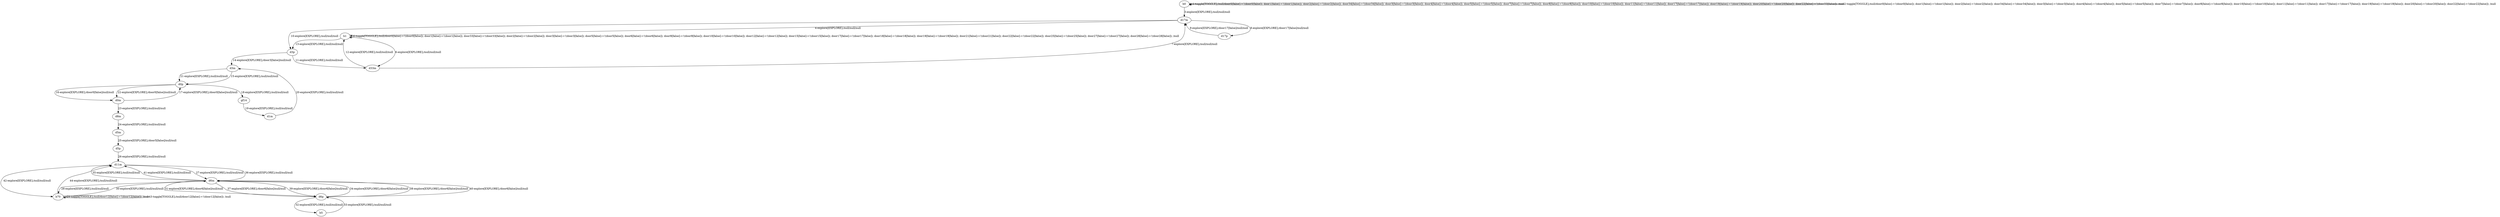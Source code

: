 # Total number of goals covered by this test: 2
# b5 --> d6p
# d6p --> b5

digraph g {
"b0" -> "b0" [label = "1-toggle[TOGGLE];/null/door0[false]:=!(door0[false]); door1[false]:=!(door1[false]); door2[false]:=!(door2[false]); door34[false]:=!(door34[false]); door3[false]:=!(door3[false]); door4[false]:=!(door4[false]); door5[false]:=!(door5[false]); door7[false]:=!(door7[false]); door8[false]:=!(door8[false]); door10[false]:=!(door10[false]); door11[false]:=!(door11[false]); door17[false]:=!(door17[false]); door19[false]:=!(door19[false]); door20[false]:=!(door20[false]); door22[false]:=!(door22[false]); /null"];
"b0" -> "b0" [label = "2-toggle[TOGGLE];/null/door0[false]:=!(door0[false]); door1[false]:=!(door1[false]); door2[false]:=!(door2[false]); door34[false]:=!(door34[false]); door3[false]:=!(door3[false]); door4[false]:=!(door4[false]); door5[false]:=!(door5[false]); door7[false]:=!(door7[false]); door8[false]:=!(door8[false]); door10[false]:=!(door10[false]); door11[false]:=!(door11[false]); door17[false]:=!(door17[false]); door19[false]:=!(door19[false]); door20[false]:=!(door20[false]); door22[false]:=!(door22[false]); /null"];
"b0" -> "d17m" [label = "3-explore[EXPLORE];/null/null/null"];
"d17m" -> "b1" [label = "4-explore[EXPLORE];/null/null/null"];
"b1" -> "b1" [label = "5-toggle[TOGGLE];/null/door0[false]:=!(door0[false]); door1[false]:=!(door1[false]); door33[false]:=!(door33[false]); door2[false]:=!(door2[false]); door3[false]:=!(door3[false]); door5[false]:=!(door5[false]); door6[false]:=!(door6[false]); door9[false]:=!(door9[false]); door10[false]:=!(door10[false]); door12[false]:=!(door12[false]); door15[false]:=!(door15[false]); door17[false]:=!(door17[false]); door18[false]:=!(door18[false]); door19[false]:=!(door19[false]); door21[false]:=!(door21[false]); door22[false]:=!(door22[false]); door25[false]:=!(door25[false]); door27[false]:=!(door27[false]); door28[false]:=!(door28[false]); /null"];
"b1" -> "d33m" [label = "6-explore[EXPLORE];/null/null/null"];
"d33m" -> "d17m" [label = "7-explore[EXPLORE];/null/null/null"];
"d17m" -> "d17p" [label = "8-explore[EXPLORE];/door17[false]/null/null"];
"d17p" -> "d17m" [label = "9-explore[EXPLORE];/door17[false]/null/null"];
"d17m" -> "d3p" [label = "10-explore[EXPLORE];/null/null/null"];
"d3p" -> "d33m" [label = "11-explore[EXPLORE];/null/null/null"];
"d33m" -> "b1" [label = "12-explore[EXPLORE];/null/null/null"];
"b1" -> "d3p" [label = "13-explore[EXPLORE];/null/null/null"];
"d3p" -> "d3m" [label = "14-explore[EXPLORE];/door3[false]/null/null"];
"d3m" -> "d0p" [label = "15-explore[EXPLORE];/null/null/null"];
"d0p" -> "d0m" [label = "16-explore[EXPLORE];/door0[false]/null/null"];
"d0m" -> "d0p" [label = "17-explore[EXPLORE];/door0[false]/null/null"];
"d0p" -> "gf14" [label = "18-explore[EXPLORE];/null/null/null"];
"gf14" -> "d1m" [label = "19-explore[EXPLORE];/null/null/null"];
"d1m" -> "d3m" [label = "20-explore[EXPLORE];/null/null/null"];
"d3m" -> "d0p" [label = "21-explore[EXPLORE];/null/null/null"];
"d0p" -> "d0m" [label = "22-explore[EXPLORE];/door0[false]/null/null"];
"d0m" -> "d8m" [label = "23-explore[EXPLORE];/null/null/null"];
"d8m" -> "d5m" [label = "24-explore[EXPLORE];/null/null/null"];
"d5m" -> "d5p" [label = "25-explore[EXPLORE];/door5[false]/null/null"];
"d5p" -> "d11m" [label = "26-explore[EXPLORE];/null/null/null"];
"d11m" -> "d6m" [label = "27-explore[EXPLORE];/null/null/null"];
"d6m" -> "b70" [label = "28-explore[EXPLORE];/null/null/null"];
"b70" -> "b70" [label = "29-toggle[TOGGLE];/null/door12[false]:=!(door12[false]); /null"];
"b70" -> "d6m" [label = "30-explore[EXPLORE];/null/null/null"];
"d6m" -> "d6p" [label = "31-explore[EXPLORE];/door6[false]/null/null"];
"d6p" -> "b5" [label = "32-explore[EXPLORE];/null/null/null"];
"b5" -> "d6p" [label = "33-explore[EXPLORE];/null/null/null"];
"d6p" -> "d6m" [label = "34-explore[EXPLORE];/door6[false]/null/null"];
"d6m" -> "d11m" [label = "35-explore[EXPLORE];/null/null/null"];
"d11m" -> "d6m" [label = "36-explore[EXPLORE];/null/null/null"];
"d6m" -> "d6p" [label = "37-explore[EXPLORE];/door6[false]/null/null"];
"d6p" -> "d6m" [label = "38-explore[EXPLORE];/door6[false]/null/null"];
"d6m" -> "d6p" [label = "39-explore[EXPLORE];/door6[false]/null/null"];
"d6p" -> "d6m" [label = "40-explore[EXPLORE];/door6[false]/null/null"];
"d6m" -> "d11m" [label = "41-explore[EXPLORE];/null/null/null"];
"d11m" -> "b70" [label = "42-explore[EXPLORE];/null/null/null"];
"b70" -> "b70" [label = "43-toggle[TOGGLE];/null/door12[false]:=!(door12[false]); /null"];
"b70" -> "d11m" [label = "44-explore[EXPLORE];/null/null/null"];
}